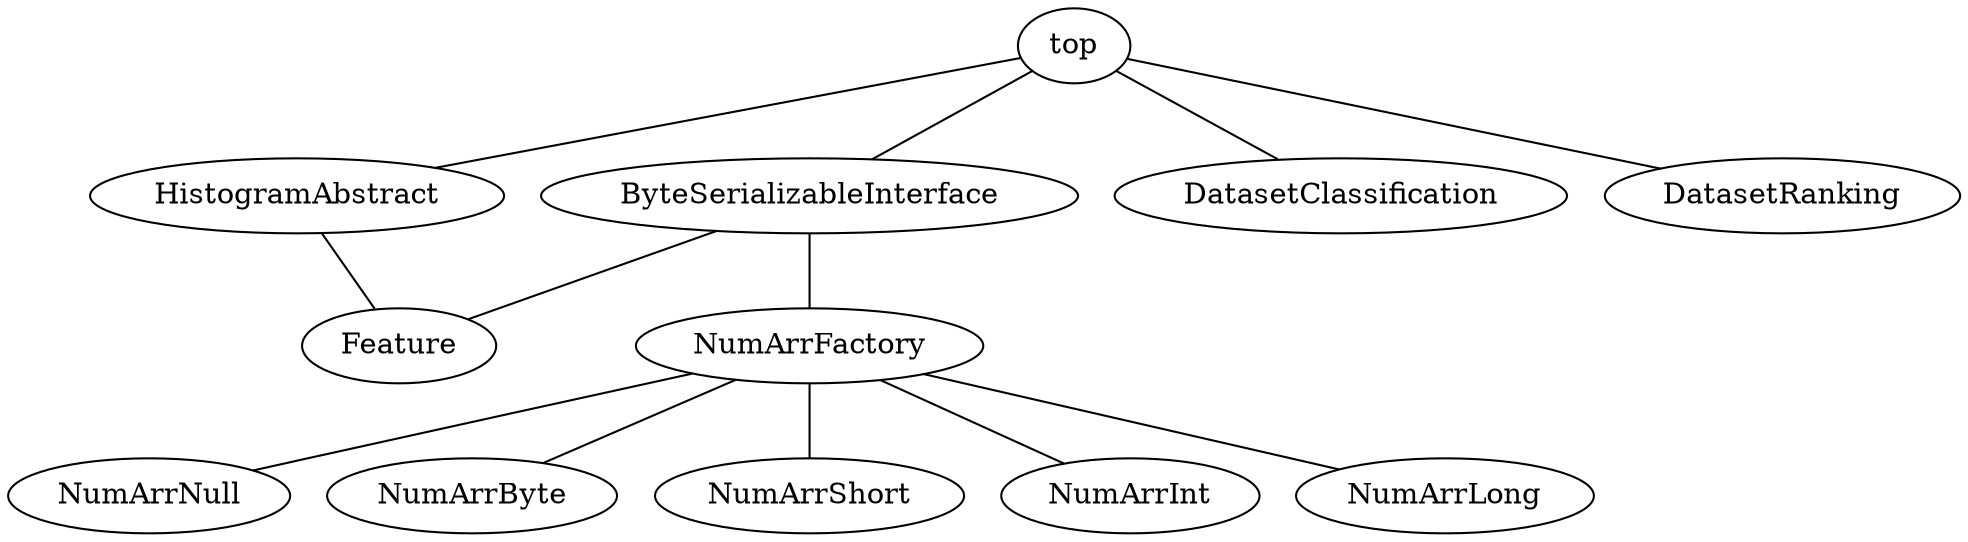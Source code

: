 graph {
	top -- ByteSerializableInterface; 
  	top -- HistogramAbstract;
  	top -- DatasetClassification;
  	top -- DatasetRanking;  
  	HistogramAbstract -- Feature;
  	ByteSerializableInterface -- Feature;
  	ByteSerializableInterface -- NumArrFactory; 
	NumArrFactory -- NumArrNull;
  	NumArrFactory -- NumArrByte;
  	NumArrFactory -- NumArrShort;
  	NumArrFactory -- NumArrInt; 
  	NumArrFactory -- NumArrLong;  
 }

graph {
    ByteSerializable -- NumericArray;
    ByteSerializable -- Feature;
    
    NumericArray -- NumericArrayNull;
    NumericArray -- NumericArrayInt;    
    NumericArray -- NumericArrayShort;    
    NumericArray -- NumericArrayBit;    
    NumericArray -- NumericArrayByte;        
    NumericArrayType -- NumericArrayFactory;
    
    Dataset -- DatasetLoader;
    RankingDataset -- RankingDatasetLoader;
    
    Feature -- Histogram;
  }